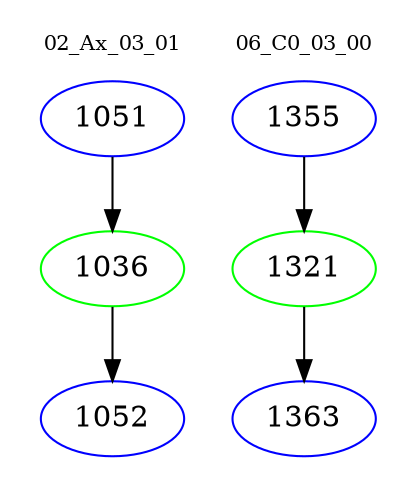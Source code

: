 digraph{
subgraph cluster_0 {
color = white
label = "02_Ax_03_01";
fontsize=10;
T0_1051 [label="1051", color="blue"]
T0_1051 -> T0_1036 [color="black"]
T0_1036 [label="1036", color="green"]
T0_1036 -> T0_1052 [color="black"]
T0_1052 [label="1052", color="blue"]
}
subgraph cluster_1 {
color = white
label = "06_C0_03_00";
fontsize=10;
T1_1355 [label="1355", color="blue"]
T1_1355 -> T1_1321 [color="black"]
T1_1321 [label="1321", color="green"]
T1_1321 -> T1_1363 [color="black"]
T1_1363 [label="1363", color="blue"]
}
}
